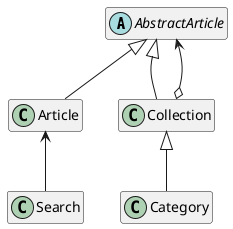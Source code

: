 @startuml

abstract AbstractArticle {}

class Article {}
class Collection {}
class Category {}

class Search {}

AbstractArticle <|-- Article
AbstractArticle <|-- Collection

Collection o--> AbstractArticle

Article <-- Search

Collection <|-- Category

hide members

@enduml